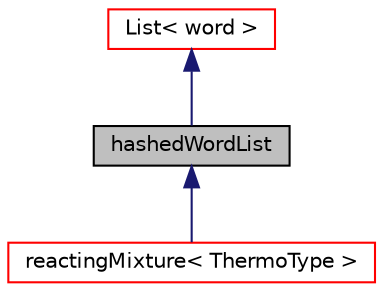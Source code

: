 digraph "hashedWordList"
{
  bgcolor="transparent";
  edge [fontname="Helvetica",fontsize="10",labelfontname="Helvetica",labelfontsize="10"];
  node [fontname="Helvetica",fontsize="10",shape=record];
  Node1 [label="hashedWordList",height=0.2,width=0.4,color="black", fillcolor="grey75", style="filled", fontcolor="black"];
  Node2 -> Node1 [dir="back",color="midnightblue",fontsize="10",style="solid",fontname="Helvetica"];
  Node2 [label="List\< word \>",height=0.2,width=0.4,color="red",URL="$a01364.html"];
  Node1 -> Node3 [dir="back",color="midnightblue",fontsize="10",style="solid",fontname="Helvetica"];
  Node3 [label="reactingMixture\< ThermoType \>",height=0.2,width=0.4,color="red",URL="$a02081.html",tooltip="Foam::reactingMixture. "];
}
